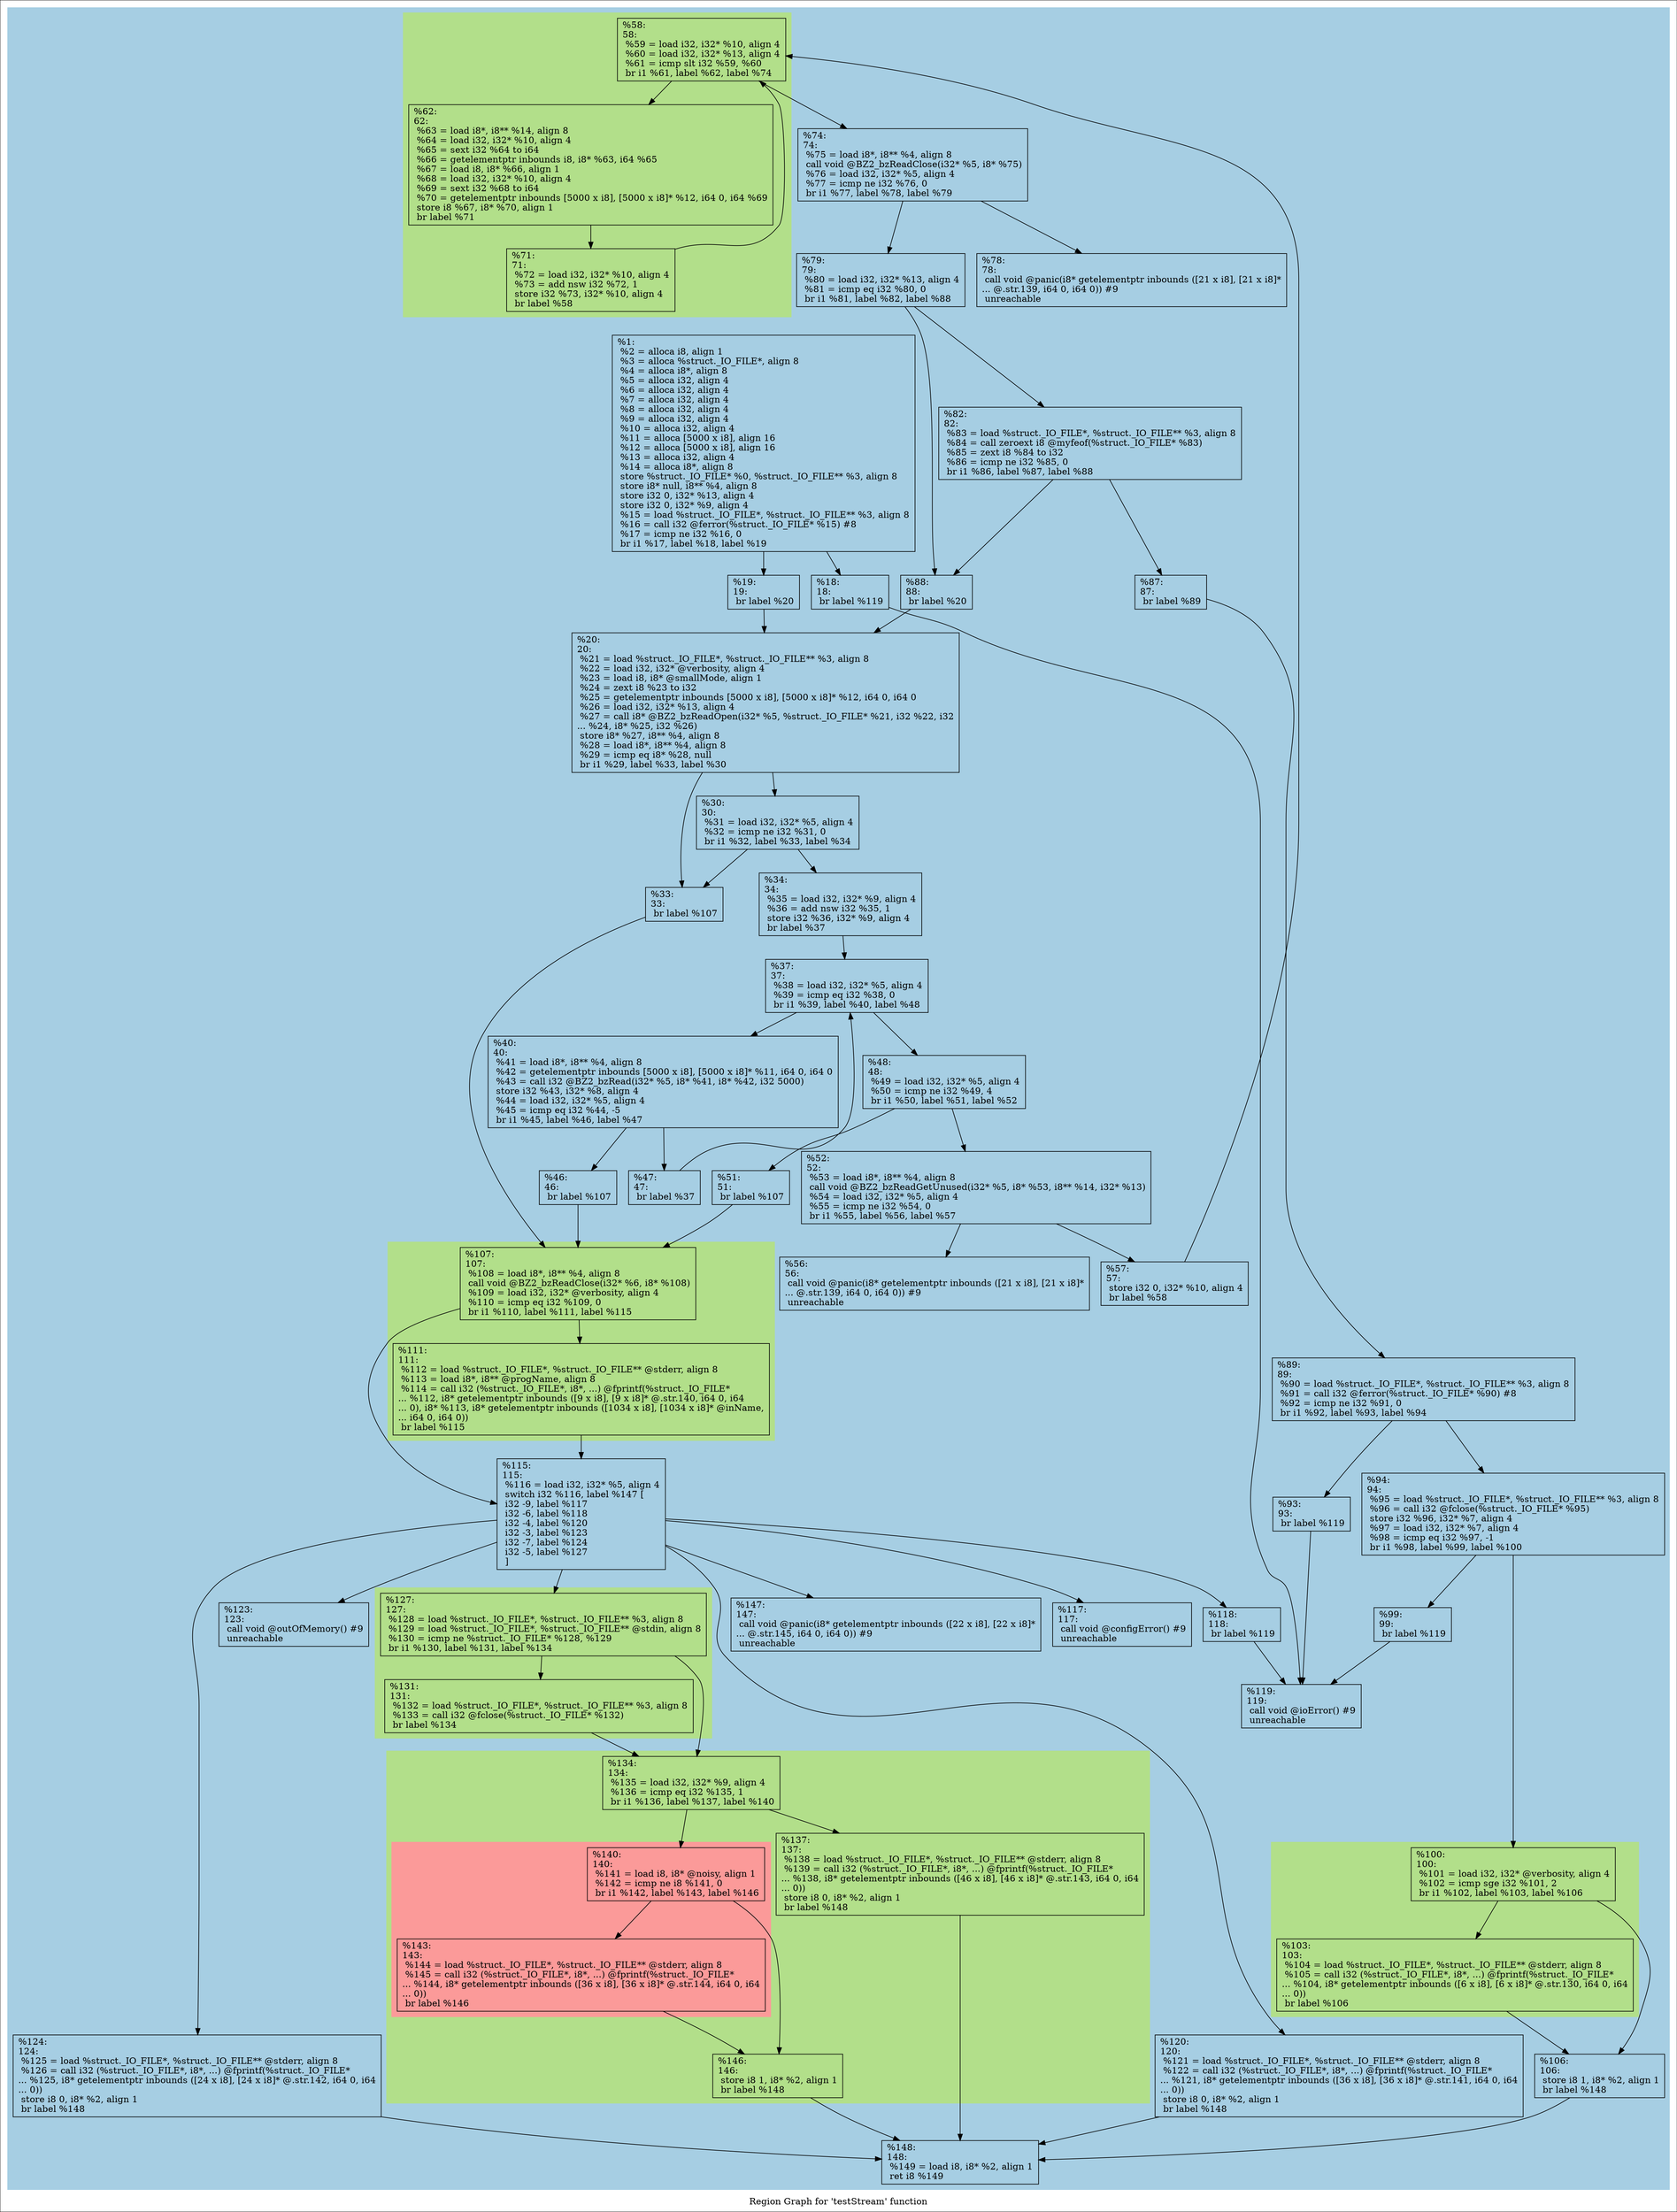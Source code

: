 digraph "Region Graph for 'testStream' function" {
	label="Region Graph for 'testStream' function";

	Node0x2b549d0 [shape=record,label="{%1:\l  %2 = alloca i8, align 1\l  %3 = alloca %struct._IO_FILE*, align 8\l  %4 = alloca i8*, align 8\l  %5 = alloca i32, align 4\l  %6 = alloca i32, align 4\l  %7 = alloca i32, align 4\l  %8 = alloca i32, align 4\l  %9 = alloca i32, align 4\l  %10 = alloca i32, align 4\l  %11 = alloca [5000 x i8], align 16\l  %12 = alloca [5000 x i8], align 16\l  %13 = alloca i32, align 4\l  %14 = alloca i8*, align 8\l  store %struct._IO_FILE* %0, %struct._IO_FILE** %3, align 8\l  store i8* null, i8** %4, align 8\l  store i32 0, i32* %13, align 4\l  store i32 0, i32* %9, align 4\l  %15 = load %struct._IO_FILE*, %struct._IO_FILE** %3, align 8\l  %16 = call i32 @ferror(%struct._IO_FILE* %15) #8\l  %17 = icmp ne i32 %16, 0\l  br i1 %17, label %18, label %19\l}"];
	Node0x2b549d0 -> Node0x2ad7290;
	Node0x2b549d0 -> Node0x2a68b80;
	Node0x2ad7290 [shape=record,label="{%18:\l18:                                               \l  br label %119\l}"];
	Node0x2ad7290 -> Node0x28bf070;
	Node0x28bf070 [shape=record,label="{%119:\l119:                                              \l  call void @ioError() #9\l  unreachable\l}"];
	Node0x2a68b80 [shape=record,label="{%19:\l19:                                               \l  br label %20\l}"];
	Node0x2a68b80 -> Node0x2939e60;
	Node0x2939e60 [shape=record,label="{%20:\l20:                                               \l  %21 = load %struct._IO_FILE*, %struct._IO_FILE** %3, align 8\l  %22 = load i32, i32* @verbosity, align 4\l  %23 = load i8, i8* @smallMode, align 1\l  %24 = zext i8 %23 to i32\l  %25 = getelementptr inbounds [5000 x i8], [5000 x i8]* %12, i64 0, i64 0\l  %26 = load i32, i32* %13, align 4\l  %27 = call i8* @BZ2_bzReadOpen(i32* %5, %struct._IO_FILE* %21, i32 %22, i32\l... %24, i8* %25, i32 %26)\l  store i8* %27, i8** %4, align 8\l  %28 = load i8*, i8** %4, align 8\l  %29 = icmp eq i8* %28, null\l  br i1 %29, label %33, label %30\l}"];
	Node0x2939e60 -> Node0x2a1cfb0;
	Node0x2939e60 -> Node0x2ab7d20;
	Node0x2a1cfb0 [shape=record,label="{%33:\l33:                                               \l  br label %107\l}"];
	Node0x2a1cfb0 -> Node0x2b2def0;
	Node0x2b2def0 [shape=record,label="{%107:\l107:                                              \l  %108 = load i8*, i8** %4, align 8\l  call void @BZ2_bzReadClose(i32* %6, i8* %108)\l  %109 = load i32, i32* @verbosity, align 4\l  %110 = icmp eq i32 %109, 0\l  br i1 %110, label %111, label %115\l}"];
	Node0x2b2def0 -> Node0x2a9c310;
	Node0x2b2def0 -> Node0x2b3d660;
	Node0x2a9c310 [shape=record,label="{%111:\l111:                                              \l  %112 = load %struct._IO_FILE*, %struct._IO_FILE** @stderr, align 8\l  %113 = load i8*, i8** @progName, align 8\l  %114 = call i32 (%struct._IO_FILE*, i8*, ...) @fprintf(%struct._IO_FILE*\l... %112, i8* getelementptr inbounds ([9 x i8], [9 x i8]* @.str.140, i64 0, i64\l... 0), i8* %113, i8* getelementptr inbounds ([1034 x i8], [1034 x i8]* @inName,\l... i64 0, i64 0))\l  br label %115\l}"];
	Node0x2a9c310 -> Node0x2b3d660;
	Node0x2b3d660 [shape=record,label="{%115:\l115:                                              \l  %116 = load i32, i32* %5, align 4\l  switch i32 %116, label %147 [\l    i32 -9, label %117\l    i32 -6, label %118\l    i32 -4, label %120\l    i32 -3, label %123\l    i32 -7, label %124\l    i32 -5, label %127\l  ]\l}"];
	Node0x2b3d660 -> Node0x2b424f0;
	Node0x2b3d660 -> Node0x2b5c410;
	Node0x2b3d660 -> Node0x2810ab0;
	Node0x2b3d660 -> Node0x2ac63c0;
	Node0x2b3d660 -> Node0x29f4af0;
	Node0x2b3d660 -> Node0x2a748a0;
	Node0x2b3d660 -> Node0x28634d0;
	Node0x2b424f0 [shape=record,label="{%147:\l147:                                              \l  call void @panic(i8* getelementptr inbounds ([22 x i8], [22 x i8]*\l... @.str.145, i64 0, i64 0)) #9\l  unreachable\l}"];
	Node0x2b5c410 [shape=record,label="{%117:\l117:                                              \l  call void @configError() #9\l  unreachable\l}"];
	Node0x2810ab0 [shape=record,label="{%118:\l118:                                              \l  br label %119\l}"];
	Node0x2810ab0 -> Node0x28bf070;
	Node0x2ac63c0 [shape=record,label="{%120:\l120:                                              \l  %121 = load %struct._IO_FILE*, %struct._IO_FILE** @stderr, align 8\l  %122 = call i32 (%struct._IO_FILE*, i8*, ...) @fprintf(%struct._IO_FILE*\l... %121, i8* getelementptr inbounds ([36 x i8], [36 x i8]* @.str.141, i64 0, i64\l... 0))\l  store i8 0, i8* %2, align 1\l  br label %148\l}"];
	Node0x2ac63c0 -> Node0x2a920c0;
	Node0x2a920c0 [shape=record,label="{%148:\l148:                                              \l  %149 = load i8, i8* %2, align 1\l  ret i8 %149\l}"];
	Node0x29f4af0 [shape=record,label="{%123:\l123:                                              \l  call void @outOfMemory() #9\l  unreachable\l}"];
	Node0x2a748a0 [shape=record,label="{%124:\l124:                                              \l  %125 = load %struct._IO_FILE*, %struct._IO_FILE** @stderr, align 8\l  %126 = call i32 (%struct._IO_FILE*, i8*, ...) @fprintf(%struct._IO_FILE*\l... %125, i8* getelementptr inbounds ([24 x i8], [24 x i8]* @.str.142, i64 0, i64\l... 0))\l  store i8 0, i8* %2, align 1\l  br label %148\l}"];
	Node0x2a748a0 -> Node0x2a920c0;
	Node0x28634d0 [shape=record,label="{%127:\l127:                                              \l  %128 = load %struct._IO_FILE*, %struct._IO_FILE** %3, align 8\l  %129 = load %struct._IO_FILE*, %struct._IO_FILE** @stdin, align 8\l  %130 = icmp ne %struct._IO_FILE* %128, %129\l  br i1 %130, label %131, label %134\l}"];
	Node0x28634d0 -> Node0x2b57b40;
	Node0x28634d0 -> Node0x2863e60;
	Node0x2b57b40 [shape=record,label="{%131:\l131:                                              \l  %132 = load %struct._IO_FILE*, %struct._IO_FILE** %3, align 8\l  %133 = call i32 @fclose(%struct._IO_FILE* %132)\l  br label %134\l}"];
	Node0x2b57b40 -> Node0x2863e60;
	Node0x2863e60 [shape=record,label="{%134:\l134:                                              \l  %135 = load i32, i32* %9, align 4\l  %136 = icmp eq i32 %135, 1\l  br i1 %136, label %137, label %140\l}"];
	Node0x2863e60 -> Node0x2b57850;
	Node0x2863e60 -> Node0x2a931f0;
	Node0x2b57850 [shape=record,label="{%137:\l137:                                              \l  %138 = load %struct._IO_FILE*, %struct._IO_FILE** @stderr, align 8\l  %139 = call i32 (%struct._IO_FILE*, i8*, ...) @fprintf(%struct._IO_FILE*\l... %138, i8* getelementptr inbounds ([46 x i8], [46 x i8]* @.str.143, i64 0, i64\l... 0))\l  store i8 0, i8* %2, align 1\l  br label %148\l}"];
	Node0x2b57850 -> Node0x2a920c0;
	Node0x2a931f0 [shape=record,label="{%140:\l140:                                              \l  %141 = load i8, i8* @noisy, align 1\l  %142 = icmp ne i8 %141, 0\l  br i1 %142, label %143, label %146\l}"];
	Node0x2a931f0 -> Node0x2a8ba80;
	Node0x2a931f0 -> Node0x2839c30;
	Node0x2a8ba80 [shape=record,label="{%143:\l143:                                              \l  %144 = load %struct._IO_FILE*, %struct._IO_FILE** @stderr, align 8\l  %145 = call i32 (%struct._IO_FILE*, i8*, ...) @fprintf(%struct._IO_FILE*\l... %144, i8* getelementptr inbounds ([36 x i8], [36 x i8]* @.str.144, i64 0, i64\l... 0))\l  br label %146\l}"];
	Node0x2a8ba80 -> Node0x2839c30;
	Node0x2839c30 [shape=record,label="{%146:\l146:                                              \l  store i8 1, i8* %2, align 1\l  br label %148\l}"];
	Node0x2839c30 -> Node0x2a920c0;
	Node0x2ab7d20 [shape=record,label="{%30:\l30:                                               \l  %31 = load i32, i32* %5, align 4\l  %32 = icmp ne i32 %31, 0\l  br i1 %32, label %33, label %34\l}"];
	Node0x2ab7d20 -> Node0x2a1cfb0;
	Node0x2ab7d20 -> Node0x2aba260;
	Node0x2aba260 [shape=record,label="{%34:\l34:                                               \l  %35 = load i32, i32* %9, align 4\l  %36 = add nsw i32 %35, 1\l  store i32 %36, i32* %9, align 4\l  br label %37\l}"];
	Node0x2aba260 -> Node0x2a7f630;
	Node0x2a7f630 [shape=record,label="{%37:\l37:                                               \l  %38 = load i32, i32* %5, align 4\l  %39 = icmp eq i32 %38, 0\l  br i1 %39, label %40, label %48\l}"];
	Node0x2a7f630 -> Node0x2b4fd30;
	Node0x2a7f630 -> Node0x2a76180;
	Node0x2b4fd30 [shape=record,label="{%40:\l40:                                               \l  %41 = load i8*, i8** %4, align 8\l  %42 = getelementptr inbounds [5000 x i8], [5000 x i8]* %11, i64 0, i64 0\l  %43 = call i32 @BZ2_bzRead(i32* %5, i8* %41, i8* %42, i32 5000)\l  store i32 %43, i32* %8, align 4\l  %44 = load i32, i32* %5, align 4\l  %45 = icmp eq i32 %44, -5\l  br i1 %45, label %46, label %47\l}"];
	Node0x2b4fd30 -> Node0x2acaeb0;
	Node0x2b4fd30 -> Node0x2aadd80;
	Node0x2acaeb0 [shape=record,label="{%46:\l46:                                               \l  br label %107\l}"];
	Node0x2acaeb0 -> Node0x2b2def0;
	Node0x2aadd80 [shape=record,label="{%47:\l47:                                               \l  br label %37\l}"];
	Node0x2aadd80 -> Node0x2a7f630;
	Node0x2a76180 [shape=record,label="{%48:\l48:                                               \l  %49 = load i32, i32* %5, align 4\l  %50 = icmp ne i32 %49, 4\l  br i1 %50, label %51, label %52\l}"];
	Node0x2a76180 -> Node0x28c0a80;
	Node0x2a76180 -> Node0x29ac6a0;
	Node0x28c0a80 [shape=record,label="{%51:\l51:                                               \l  br label %107\l}"];
	Node0x28c0a80 -> Node0x2b2def0;
	Node0x29ac6a0 [shape=record,label="{%52:\l52:                                               \l  %53 = load i8*, i8** %4, align 8\l  call void @BZ2_bzReadGetUnused(i32* %5, i8* %53, i8** %14, i32* %13)\l  %54 = load i32, i32* %5, align 4\l  %55 = icmp ne i32 %54, 0\l  br i1 %55, label %56, label %57\l}"];
	Node0x29ac6a0 -> Node0x2822360;
	Node0x29ac6a0 -> Node0x2b33cf0;
	Node0x2822360 [shape=record,label="{%56:\l56:                                               \l  call void @panic(i8* getelementptr inbounds ([21 x i8], [21 x i8]*\l... @.str.139, i64 0, i64 0)) #9\l  unreachable\l}"];
	Node0x2b33cf0 [shape=record,label="{%57:\l57:                                               \l  store i32 0, i32* %10, align 4\l  br label %58\l}"];
	Node0x2b33cf0 -> Node0x2ae4d50;
	Node0x2ae4d50 [shape=record,label="{%58:\l58:                                               \l  %59 = load i32, i32* %10, align 4\l  %60 = load i32, i32* %13, align 4\l  %61 = icmp slt i32 %59, %60\l  br i1 %61, label %62, label %74\l}"];
	Node0x2ae4d50 -> Node0x2b57780;
	Node0x2ae4d50 -> Node0x2b56a10;
	Node0x2b57780 [shape=record,label="{%62:\l62:                                               \l  %63 = load i8*, i8** %14, align 8\l  %64 = load i32, i32* %10, align 4\l  %65 = sext i32 %64 to i64\l  %66 = getelementptr inbounds i8, i8* %63, i64 %65\l  %67 = load i8, i8* %66, align 1\l  %68 = load i32, i32* %10, align 4\l  %69 = sext i32 %68 to i64\l  %70 = getelementptr inbounds [5000 x i8], [5000 x i8]* %12, i64 0, i64 %69\l  store i8 %67, i8* %70, align 1\l  br label %71\l}"];
	Node0x2b57780 -> Node0x29fc360;
	Node0x29fc360 [shape=record,label="{%71:\l71:                                               \l  %72 = load i32, i32* %10, align 4\l  %73 = add nsw i32 %72, 1\l  store i32 %73, i32* %10, align 4\l  br label %58\l}"];
	Node0x29fc360 -> Node0x2ae4d50[constraint=false];
	Node0x2b56a10 [shape=record,label="{%74:\l74:                                               \l  %75 = load i8*, i8** %4, align 8\l  call void @BZ2_bzReadClose(i32* %5, i8* %75)\l  %76 = load i32, i32* %5, align 4\l  %77 = icmp ne i32 %76, 0\l  br i1 %77, label %78, label %79\l}"];
	Node0x2b56a10 -> Node0x280f610;
	Node0x2b56a10 -> Node0x2a9e190;
	Node0x280f610 [shape=record,label="{%78:\l78:                                               \l  call void @panic(i8* getelementptr inbounds ([21 x i8], [21 x i8]*\l... @.str.139, i64 0, i64 0)) #9\l  unreachable\l}"];
	Node0x2a9e190 [shape=record,label="{%79:\l79:                                               \l  %80 = load i32, i32* %13, align 4\l  %81 = icmp eq i32 %80, 0\l  br i1 %81, label %82, label %88\l}"];
	Node0x2a9e190 -> Node0x2a8a7c0;
	Node0x2a9e190 -> Node0x28368a0;
	Node0x2a8a7c0 [shape=record,label="{%82:\l82:                                               \l  %83 = load %struct._IO_FILE*, %struct._IO_FILE** %3, align 8\l  %84 = call zeroext i8 @myfeof(%struct._IO_FILE* %83)\l  %85 = zext i8 %84 to i32\l  %86 = icmp ne i32 %85, 0\l  br i1 %86, label %87, label %88\l}"];
	Node0x2a8a7c0 -> Node0x2a82160;
	Node0x2a8a7c0 -> Node0x28368a0;
	Node0x2a82160 [shape=record,label="{%87:\l87:                                               \l  br label %89\l}"];
	Node0x2a82160 -> Node0x2a97f60;
	Node0x2a97f60 [shape=record,label="{%89:\l89:                                               \l  %90 = load %struct._IO_FILE*, %struct._IO_FILE** %3, align 8\l  %91 = call i32 @ferror(%struct._IO_FILE* %90) #8\l  %92 = icmp ne i32 %91, 0\l  br i1 %92, label %93, label %94\l}"];
	Node0x2a97f60 -> Node0x2ab5170;
	Node0x2a97f60 -> Node0x2b3ee40;
	Node0x2ab5170 [shape=record,label="{%93:\l93:                                               \l  br label %119\l}"];
	Node0x2ab5170 -> Node0x28bf070;
	Node0x2b3ee40 [shape=record,label="{%94:\l94:                                               \l  %95 = load %struct._IO_FILE*, %struct._IO_FILE** %3, align 8\l  %96 = call i32 @fclose(%struct._IO_FILE* %95)\l  store i32 %96, i32* %7, align 4\l  %97 = load i32, i32* %7, align 4\l  %98 = icmp eq i32 %97, -1\l  br i1 %98, label %99, label %100\l}"];
	Node0x2b3ee40 -> Node0x29a7aa0;
	Node0x2b3ee40 -> Node0x29aff70;
	Node0x29a7aa0 [shape=record,label="{%99:\l99:                                               \l  br label %119\l}"];
	Node0x29a7aa0 -> Node0x28bf070;
	Node0x29aff70 [shape=record,label="{%100:\l100:                                              \l  %101 = load i32, i32* @verbosity, align 4\l  %102 = icmp sge i32 %101, 2\l  br i1 %102, label %103, label %106\l}"];
	Node0x29aff70 -> Node0x2a79e50;
	Node0x29aff70 -> Node0x28f97d0;
	Node0x2a79e50 [shape=record,label="{%103:\l103:                                              \l  %104 = load %struct._IO_FILE*, %struct._IO_FILE** @stderr, align 8\l  %105 = call i32 (%struct._IO_FILE*, i8*, ...) @fprintf(%struct._IO_FILE*\l... %104, i8* getelementptr inbounds ([6 x i8], [6 x i8]* @.str.130, i64 0, i64\l... 0))\l  br label %106\l}"];
	Node0x2a79e50 -> Node0x28f97d0;
	Node0x28f97d0 [shape=record,label="{%106:\l106:                                              \l  store i8 1, i8* %2, align 1\l  br label %148\l}"];
	Node0x28f97d0 -> Node0x2a920c0;
	Node0x28368a0 [shape=record,label="{%88:\l88:                                               \l  br label %20\l}"];
	Node0x28368a0 -> Node0x2939e60;
	colorscheme = "paired12"
        subgraph cluster_0x27c2b80 {
          label = "";
          style = filled;
          color = 1
          subgraph cluster_0x2b8de80 {
            label = "";
            style = filled;
            color = 3
            Node0x2b2def0;
            Node0x2a9c310;
          }
          subgraph cluster_0x2b92b80 {
            label = "";
            style = filled;
            color = 3
            Node0x28634d0;
            Node0x2b57b40;
          }
          subgraph cluster_0x2b89ce0 {
            label = "";
            style = filled;
            color = 3
            subgraph cluster_0x2b93270 {
              label = "";
              style = filled;
              color = 5
              Node0x2a931f0;
              Node0x2a8ba80;
            }
            Node0x2863e60;
            Node0x2b57850;
            Node0x2839c30;
          }
          subgraph cluster_0x2b9b320 {
            label = "";
            style = filled;
            color = 3
            Node0x2ae4d50;
            Node0x2b57780;
            Node0x29fc360;
          }
          subgraph cluster_0x2b9b2a0 {
            label = "";
            style = filled;
            color = 3
            Node0x29aff70;
            Node0x2a79e50;
          }
          Node0x2b549d0;
          Node0x2ad7290;
          Node0x28bf070;
          Node0x2a68b80;
          Node0x2939e60;
          Node0x2a1cfb0;
          Node0x2b3d660;
          Node0x2b424f0;
          Node0x2b5c410;
          Node0x2810ab0;
          Node0x2ac63c0;
          Node0x2a920c0;
          Node0x29f4af0;
          Node0x2a748a0;
          Node0x2ab7d20;
          Node0x2aba260;
          Node0x2a7f630;
          Node0x2b4fd30;
          Node0x2acaeb0;
          Node0x2aadd80;
          Node0x2a76180;
          Node0x28c0a80;
          Node0x29ac6a0;
          Node0x2822360;
          Node0x2b33cf0;
          Node0x2b56a10;
          Node0x280f610;
          Node0x2a9e190;
          Node0x2a8a7c0;
          Node0x2a82160;
          Node0x2a97f60;
          Node0x2ab5170;
          Node0x2b3ee40;
          Node0x29a7aa0;
          Node0x28f97d0;
          Node0x28368a0;
        }
}
